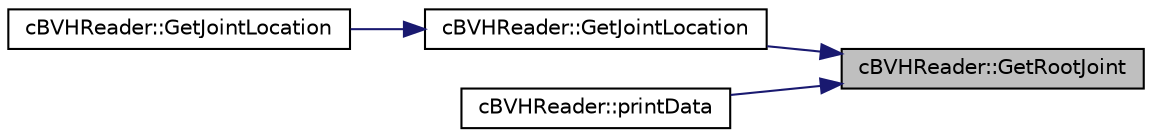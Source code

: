 digraph "cBVHReader::GetRootJoint"
{
 // LATEX_PDF_SIZE
  edge [fontname="Helvetica",fontsize="10",labelfontname="Helvetica",labelfontsize="10"];
  node [fontname="Helvetica",fontsize="10",shape=record];
  rankdir="RL";
  Node1 [label="cBVHReader::GetRootJoint",height=0.2,width=0.4,color="black", fillcolor="grey75", style="filled", fontcolor="black",tooltip=" "];
  Node1 -> Node2 [dir="back",color="midnightblue",fontsize="10",style="solid",fontname="Helvetica"];
  Node2 [label="cBVHReader::GetJointLocation",height=0.2,width=0.4,color="black", fillcolor="white", style="filled",URL="$classc_b_v_h_reader.html#a4dd7f566b866ff65dbba74d96f24f346",tooltip="Should return a cMotion, for now really only supports two step locations."];
  Node2 -> Node3 [dir="back",color="midnightblue",fontsize="10",style="solid",fontname="Helvetica"];
  Node3 [label="cBVHReader::GetJointLocation",height=0.2,width=0.4,color="black", fillcolor="white", style="filled",URL="$classc_b_v_h_reader.html#ac42752e92fc48b5a677aaa537596f5ad",tooltip=" "];
  Node1 -> Node4 [dir="back",color="midnightblue",fontsize="10",style="solid",fontname="Helvetica"];
  Node4 [label="cBVHReader::printData",height=0.2,width=0.4,color="black", fillcolor="white", style="filled",URL="$classc_b_v_h_reader.html#a47daa02041e6921f9901dd2b8e9559a2",tooltip=" "];
}
